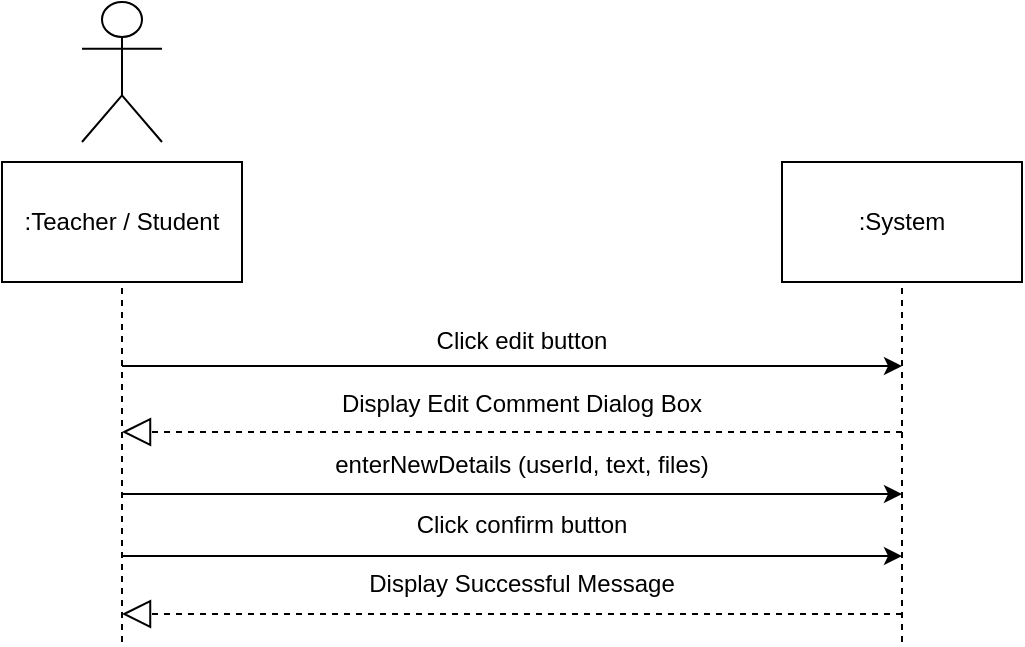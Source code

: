 <mxfile version="10.6.7" type="google"><diagram id="hsrmdvRND-BYJf8GOeTJ" name="Page-1"><mxGraphModel dx="840" dy="452" grid="1" gridSize="10" guides="1" tooltips="1" connect="1" arrows="1" fold="1" page="1" pageScale="1" pageWidth="850" pageHeight="1100" math="0" shadow="0"><root><mxCell id="0"/><mxCell id="1" parent="0"/><mxCell id="-fwcdACaxKL61QBy8U0q-1" value="" style="endArrow=none;dashed=1;html=1;entryX=0.5;entryY=1;entryDx=0;entryDy=0;" parent="1" target="-fwcdACaxKL61QBy8U0q-3" edge="1"><mxGeometry width="50" height="50" relative="1" as="geometry"><mxPoint x="270" y="360" as="sourcePoint"/><mxPoint x="269.5" y="170" as="targetPoint"/></mxGeometry></mxCell><mxCell id="-fwcdACaxKL61QBy8U0q-2" value="Actor" style="shape=umlActor;verticalLabelPosition=bottom;labelBackgroundColor=#ffffff;verticalAlign=top;html=1;outlineConnect=0;noLabel=1;" parent="1" vertex="1"><mxGeometry x="250" y="40" width="40" height="70" as="geometry"/></mxCell><mxCell id="-fwcdACaxKL61QBy8U0q-3" value=":Teacher / Student" style="rounded=0;whiteSpace=wrap;html=1;" parent="1" vertex="1"><mxGeometry x="210" y="120" width="120" height="60" as="geometry"/></mxCell><mxCell id="-fwcdACaxKL61QBy8U0q-4" value=":System" style="rounded=0;whiteSpace=wrap;html=1;" parent="1" vertex="1"><mxGeometry x="600" y="120" width="120" height="60" as="geometry"/></mxCell><mxCell id="-fwcdACaxKL61QBy8U0q-5" value="" style="endArrow=none;dashed=1;html=1;entryX=0.5;entryY=1;entryDx=0;entryDy=0;" parent="1" target="-fwcdACaxKL61QBy8U0q-4" edge="1"><mxGeometry width="50" height="50" relative="1" as="geometry"><mxPoint x="660" y="360" as="sourcePoint"/><mxPoint x="700" y="190" as="targetPoint"/></mxGeometry></mxCell><mxCell id="-fwcdACaxKL61QBy8U0q-6" value="" style="endArrow=classic;html=1;fontSize=12;" parent="1" edge="1"><mxGeometry width="50" height="50" relative="1" as="geometry"><mxPoint x="270" y="222" as="sourcePoint"/><mxPoint x="660" y="222" as="targetPoint"/></mxGeometry></mxCell><mxCell id="-fwcdACaxKL61QBy8U0q-7" value="Click edit button" style="text;align=center;fontStyle=0;verticalAlign=middle;spacingLeft=3;spacingRight=3;strokeColor=none;rotatable=0;points=[[0,0.5],[1,0.5]];portConstraint=eastwest;fontSize=12;" parent="1" vertex="1"><mxGeometry x="430" y="208" width="80" as="geometry"/></mxCell><mxCell id="-fwcdACaxKL61QBy8U0q-8" value="" style="endArrow=classic;html=1;fontSize=12;" parent="1" edge="1"><mxGeometry width="50" height="50" relative="1" as="geometry"><mxPoint x="270" y="286" as="sourcePoint"/><mxPoint x="660" y="286" as="targetPoint"/></mxGeometry></mxCell><mxCell id="-fwcdACaxKL61QBy8U0q-9" value="enterNewDetails (userId, text, files)" style="text;align=center;fontStyle=0;verticalAlign=middle;spacingLeft=3;spacingRight=3;strokeColor=none;rotatable=0;points=[[0,0.5],[1,0.5]];portConstraint=eastwest;fontSize=12;" parent="1" vertex="1"><mxGeometry x="430" y="270" width="80" as="geometry"/></mxCell><mxCell id="-fwcdACaxKL61QBy8U0q-10" value="Display Successful Message&#10;" style="text;align=center;fontStyle=0;verticalAlign=middle;spacingLeft=3;spacingRight=3;strokeColor=none;rotatable=0;points=[[0,0.5],[1,0.5]];portConstraint=eastwest;fontSize=12;" parent="1" vertex="1"><mxGeometry x="430" y="332" width="80" height="10" as="geometry"/></mxCell><mxCell id="-fwcdACaxKL61QBy8U0q-11" value="" style="endArrow=block;dashed=1;endFill=0;endSize=12;html=1;" parent="1" edge="1"><mxGeometry width="160" relative="1" as="geometry"><mxPoint x="660" y="346" as="sourcePoint"/><mxPoint x="270" y="346" as="targetPoint"/></mxGeometry></mxCell><mxCell id="-fwcdACaxKL61QBy8U0q-17" value="Display Edit Comment Dialog Box&#10;" style="text;align=center;fontStyle=0;verticalAlign=middle;spacingLeft=3;spacingRight=3;strokeColor=none;rotatable=0;points=[[0,0.5],[1,0.5]];portConstraint=eastwest;fontSize=12;" parent="1" vertex="1"><mxGeometry x="430" y="242" width="80" height="10" as="geometry"/></mxCell><mxCell id="-fwcdACaxKL61QBy8U0q-18" value="" style="endArrow=block;dashed=1;endFill=0;endSize=12;html=1;" parent="1" edge="1"><mxGeometry width="160" relative="1" as="geometry"><mxPoint x="660" y="255" as="sourcePoint"/><mxPoint x="270" y="255" as="targetPoint"/></mxGeometry></mxCell><mxCell id="-fwcdACaxKL61QBy8U0q-19" value="" style="endArrow=classic;html=1;fontSize=12;" parent="1" edge="1"><mxGeometry width="50" height="50" relative="1" as="geometry"><mxPoint x="270" y="317" as="sourcePoint"/><mxPoint x="660" y="317" as="targetPoint"/></mxGeometry></mxCell><mxCell id="-fwcdACaxKL61QBy8U0q-20" value="Click confirm button" style="text;align=center;fontStyle=0;verticalAlign=middle;spacingLeft=3;spacingRight=3;strokeColor=none;rotatable=0;points=[[0,0.5],[1,0.5]];portConstraint=eastwest;fontSize=12;" parent="1" vertex="1"><mxGeometry x="430" y="300" width="80" as="geometry"/></mxCell></root></mxGraphModel></diagram></mxfile>